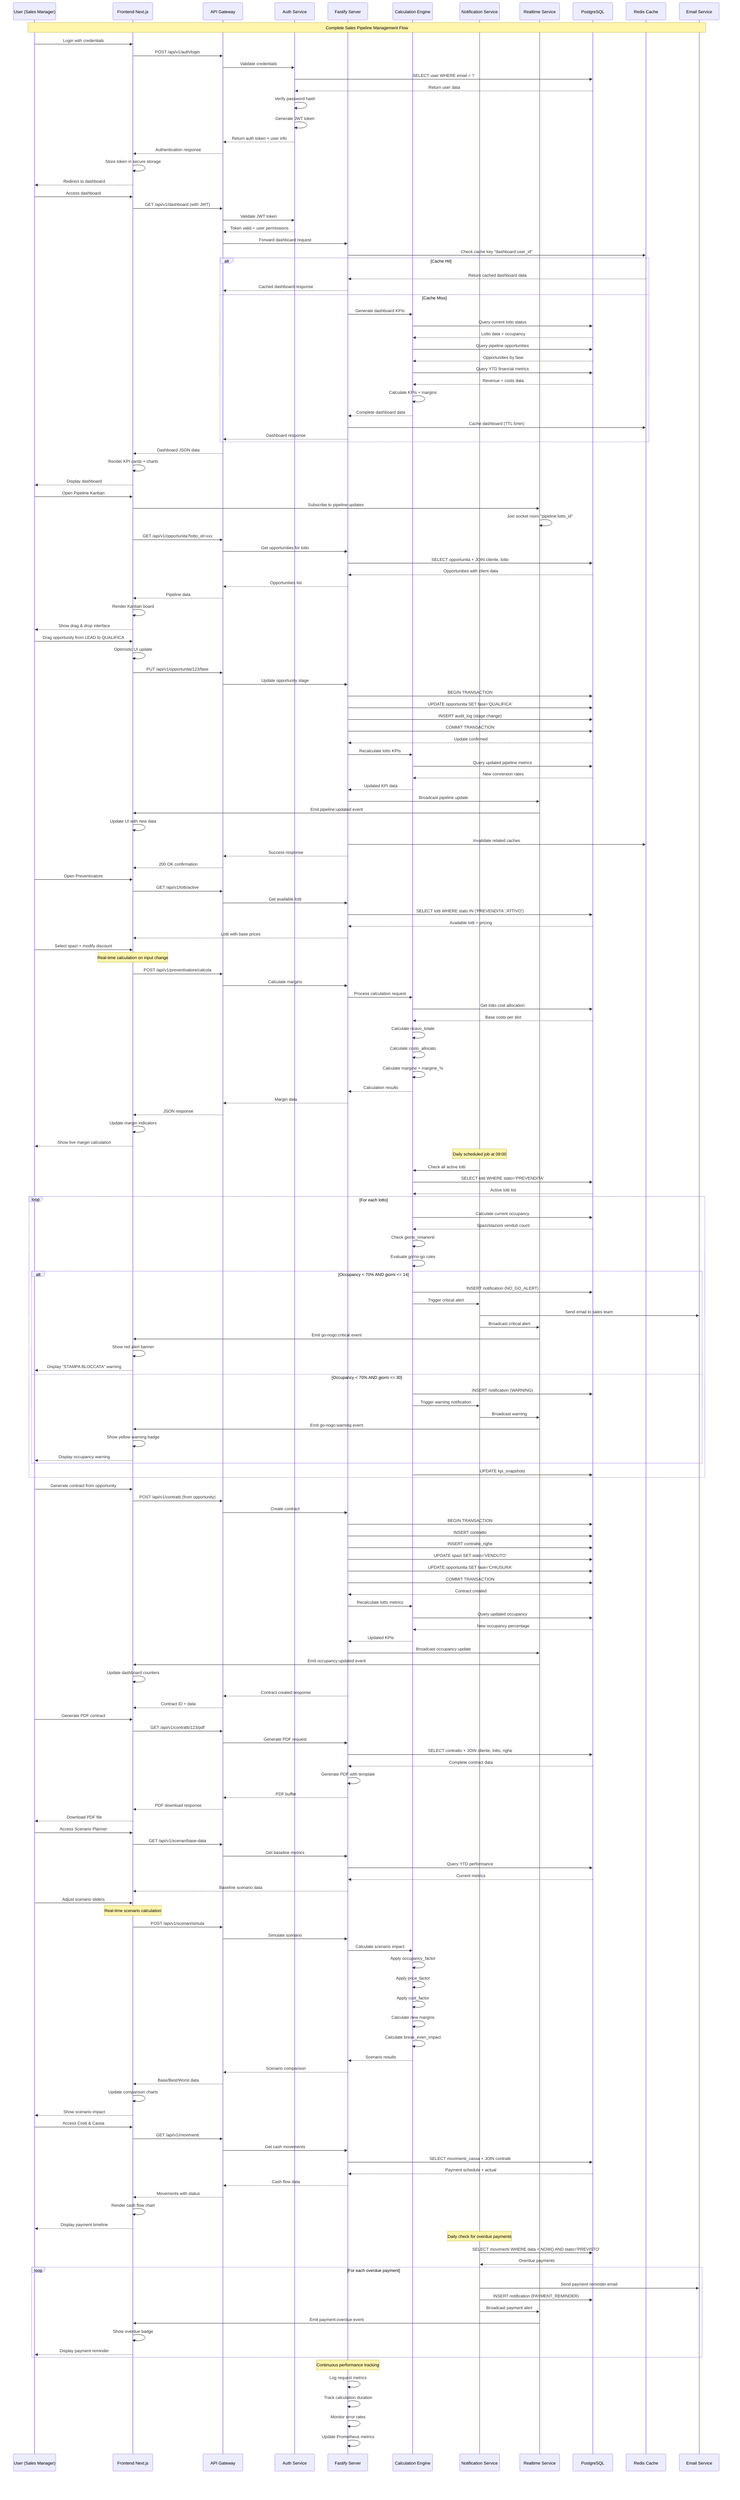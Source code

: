 sequenceDiagram
    participant U as User (Sales Manager)
    participant F as Frontend Next.js
    participant A as API Gateway
    participant AS as Auth Service
    participant S as Fastify Server
    participant CE as Calculation Engine
    participant NS as Notification Service
    participant RS as Realtime Service
    participant D as PostgreSQL
    participant R as Redis Cache
    participant E as Email Service

    Note over U,E: Complete Sales Pipeline Management Flow

    %% Authentication Flow
    U->>F: Login with credentials
    F->>A: POST /api/v1/auth/login
    A->>AS: Validate credentials
    AS->>D: SELECT user WHERE email = ?
    D-->>AS: Return user data
    AS->>AS: Verify password hash
    AS->>AS: Generate JWT token
    AS-->>A: Return auth token + user info
    A-->>F: Authentication response
    F->>F: Store token in secure storage
    F-->>U: Redirect to dashboard

    %% Dashboard Loading with Caching
    U->>F: Access dashboard
    F->>A: GET /api/v1/dashboard (with JWT)
    A->>AS: Validate JWT token
    AS-->>A: Token valid + user permissions
    A->>S: Forward dashboard request
    S->>R: Check cache key "dashboard:user_id"
    
    alt Cache Hit
        R-->>S: Return cached dashboard data
        S-->>A: Cached dashboard response
    else Cache Miss
        S->>CE: Generate dashboard KPIs
        CE->>D: Query current lotto status
        D-->>CE: Lotto data + occupancy
        CE->>D: Query pipeline opportunities
        D-->>CE: Opportunities by fase
        CE->>D: Query YTD financial metrics
        D-->>CE: Revenue + costs data
        CE->>CE: Calculate KPIs + margins
        CE-->>S: Complete dashboard data
        S->>R: Cache dashboard (TTL 5min)
        S-->>A: Dashboard response
    end
    
    A-->>F: Dashboard JSON data
    F->>F: Render KPI cards + charts
    F-->>U: Display dashboard

    %% Real-time Pipeline Management
    U->>F: Open Pipeline Kanban
    F->>RS: Subscribe to pipeline updates
    RS->>RS: Join socket room "pipeline:lotto_id"
    F->>A: GET /api/v1/opportunita?lotto_id=xxx
    A->>S: Get opportunities for lotto
    S->>D: SELECT opportunita + JOIN cliente, lotto
    D-->>S: Opportunities with client data
    S-->>A: Opportunities list
    A-->>F: Pipeline data
    F->>F: Render Kanban board
    F-->>U: Show drag & drop interface

    %% Opportunity Stage Movement
    U->>F: Drag opportunity from LEAD to QUALIFICA
    F->>F: Optimistic UI update
    F->>A: PUT /api/v1/opportunita/123/fase
    A->>S: Update opportunity stage
    S->>D: BEGIN TRANSACTION
    S->>D: UPDATE opportunita SET fase='QUALIFICA'
    S->>D: INSERT audit_log (stage change)
    S->>D: COMMIT TRANSACTION
    D-->>S: Update confirmed
    
    S->>CE: Recalculate lotto KPIs
    CE->>D: Query updated pipeline metrics
    D-->>CE: New conversion rates
    CE-->>S: Updated KPI data
    
    S->>RS: Broadcast pipeline update
    RS->>F: Emit pipeline:updated event
    F->>F: Update UI with new data
    
    S->>R: Invalidate related caches
    S-->>A: Success response
    A-->>F: 200 OK confirmation

    %% Preventivatore Real-time Calculation
    U->>F: Open Preventivatore
    F->>A: GET /api/v1/lotti/active
    A->>S: Get available lotti
    S->>D: SELECT lotti WHERE stato IN ('PREVENDITA','ATTIVO')
    D-->>S: Available lotti + pricing
    S-->>F: Lotti with base prices

    U->>F: Select spazi + modify discount
    Note over F: Real-time calculation on input change
    F->>A: POST /api/v1/preventivatore/calcola
    A->>S: Calculate margins
    S->>CE: Process calculation request
    CE->>D: Get lotto cost allocation
    D-->>CE: Base costs per slot
    CE->>CE: Calculate ricavo_totale
    CE->>CE: Calculate costo_allocato  
    CE->>CE: Calculate margine + margine_%
    CE-->>S: Calculation results
    S-->>A: Margin data
    A-->>F: JSON response
    F->>F: Update margin indicators
    F-->>U: Show live margin calculation

    %% Go/No-Go Automated Check
    Note over NS: Daily scheduled job at 09:00
    NS->>CE: Check all active lotti
    CE->>D: SELECT lotti WHERE stato='PREVENDITA'
    D-->>CE: Active lotti list
    
    loop For each lotto
        CE->>D: Calculate current occupancy
        D-->>CE: Spazi/stazioni venduti count
        CE->>CE: Check giorni_rimanenti
        CE->>CE: Evaluate go/no-go rules
        
        alt Occupancy < 70% AND giorni <= 14
            CE->>D: INSERT notification (NO_GO_ALERT)
            CE->>NS: Trigger critical alert
            NS->>E: Send email to sales team
            NS->>RS: Broadcast critical alert
            RS->>F: Emit go-nogo:critical event
            F->>F: Show red alert banner
            F-->>U: Display "STAMPA BLOCCATA" warning
            
        else Occupancy < 70% AND giorni <= 30
            CE->>D: INSERT notification (WARNING)
            CE->>NS: Trigger warning notification
            NS->>RS: Broadcast warning
            RS->>F: Emit go-nogo:warning event
            F->>F: Show yellow warning badge
            F-->>U: Display occupancy warning
        end
        
        CE->>D: UPDATE kpi_snapshots
    end

    %% Contract Generation and PDF Export
    U->>F: Generate contract from opportunity
    F->>A: POST /api/v1/contratti (from opportunity)
    A->>S: Create contract
    S->>D: BEGIN TRANSACTION
    S->>D: INSERT contratto
    S->>D: INSERT contratto_righe
    S->>D: UPDATE spazi SET stato='VENDUTO'
    S->>D: UPDATE opportunita SET fase='CHIUSURA'
    S->>D: COMMIT TRANSACTION
    D-->>S: Contract created
    
    S->>CE: Recalculate lotto metrics
    CE->>D: Query updated occupancy
    D-->>CE: New occupancy percentage
    CE-->>S: Updated KPIs
    
    S->>RS: Broadcast occupancy update
    RS->>F: Emit occupancy:updated event
    F->>F: Update dashboard counters
    
    S-->>A: Contract created response
    A-->>F: Contract ID + data
    
    U->>F: Generate PDF contract
    F->>A: GET /api/v1/contratti/123/pdf
    A->>S: Generate PDF request
    S->>D: SELECT contratto + JOIN cliente, lotto, righe
    D-->>S: Complete contract data
    S->>S: Generate PDF with template
    S-->>A: PDF buffer
    A-->>F: PDF download response
    F-->>U: Download PDF file

    %% Scenario Planning Simulation
    U->>F: Access Scenario Planner
    F->>A: GET /api/v1/scenari/base-data
    A->>S: Get baseline metrics
    S->>D: Query YTD performance
    D-->>S: Current metrics
    S-->>F: Baseline scenario data

    U->>F: Adjust scenario sliders
    Note over F: Real-time scenario calculation
    F->>A: POST /api/v1/scenari/simula
    A->>S: Simulate scenario
    S->>CE: Calculate scenario impact
    CE->>CE: Apply occupancy_factor
    CE->>CE: Apply price_factor  
    CE->>CE: Apply cost_factor
    CE->>CE: Calculate new margins
    CE->>CE: Calculate break_even_impact
    CE-->>S: Scenario results
    S-->>A: Scenario comparison
    A-->>F: Base/Best/Worst data
    F->>F: Update comparison charts
    F-->>U: Show scenario impact

    %% Cash Flow Management
    U->>F: Access Costi & Cassa
    F->>A: GET /api/v1/movimenti
    A->>S: Get cash movements
    S->>D: SELECT movimenti_cassa + JOIN contratti
    D-->>S: Payment schedule + actual
    S-->>A: Cash flow data
    A-->>F: Movements with status
    F->>F: Render cash flow chart
    F-->>U: Display payment timeline

    %% Payment Reminder Automation
    Note over NS: Daily check for overdue payments
    NS->>D: SELECT movimenti WHERE data < NOW() AND stato='PREVISTO'
    D-->>NS: Overdue payments
    
    loop For each overdue payment
        NS->>E: Send payment reminder email
        NS->>D: INSERT notification (PAYMENT_REMINDER)
        NS->>RS: Broadcast payment alert
        RS->>F: Emit payment:overdue event
        F->>F: Show overdue badge
        F-->>U: Display payment reminder
    end

    %% System Performance Monitoring
    Note over S: Continuous performance tracking
    S->>S: Log request metrics
    S->>S: Track calculation duration
    S->>S: Monitor error rates
    S->>S: Update Prometheus metrics